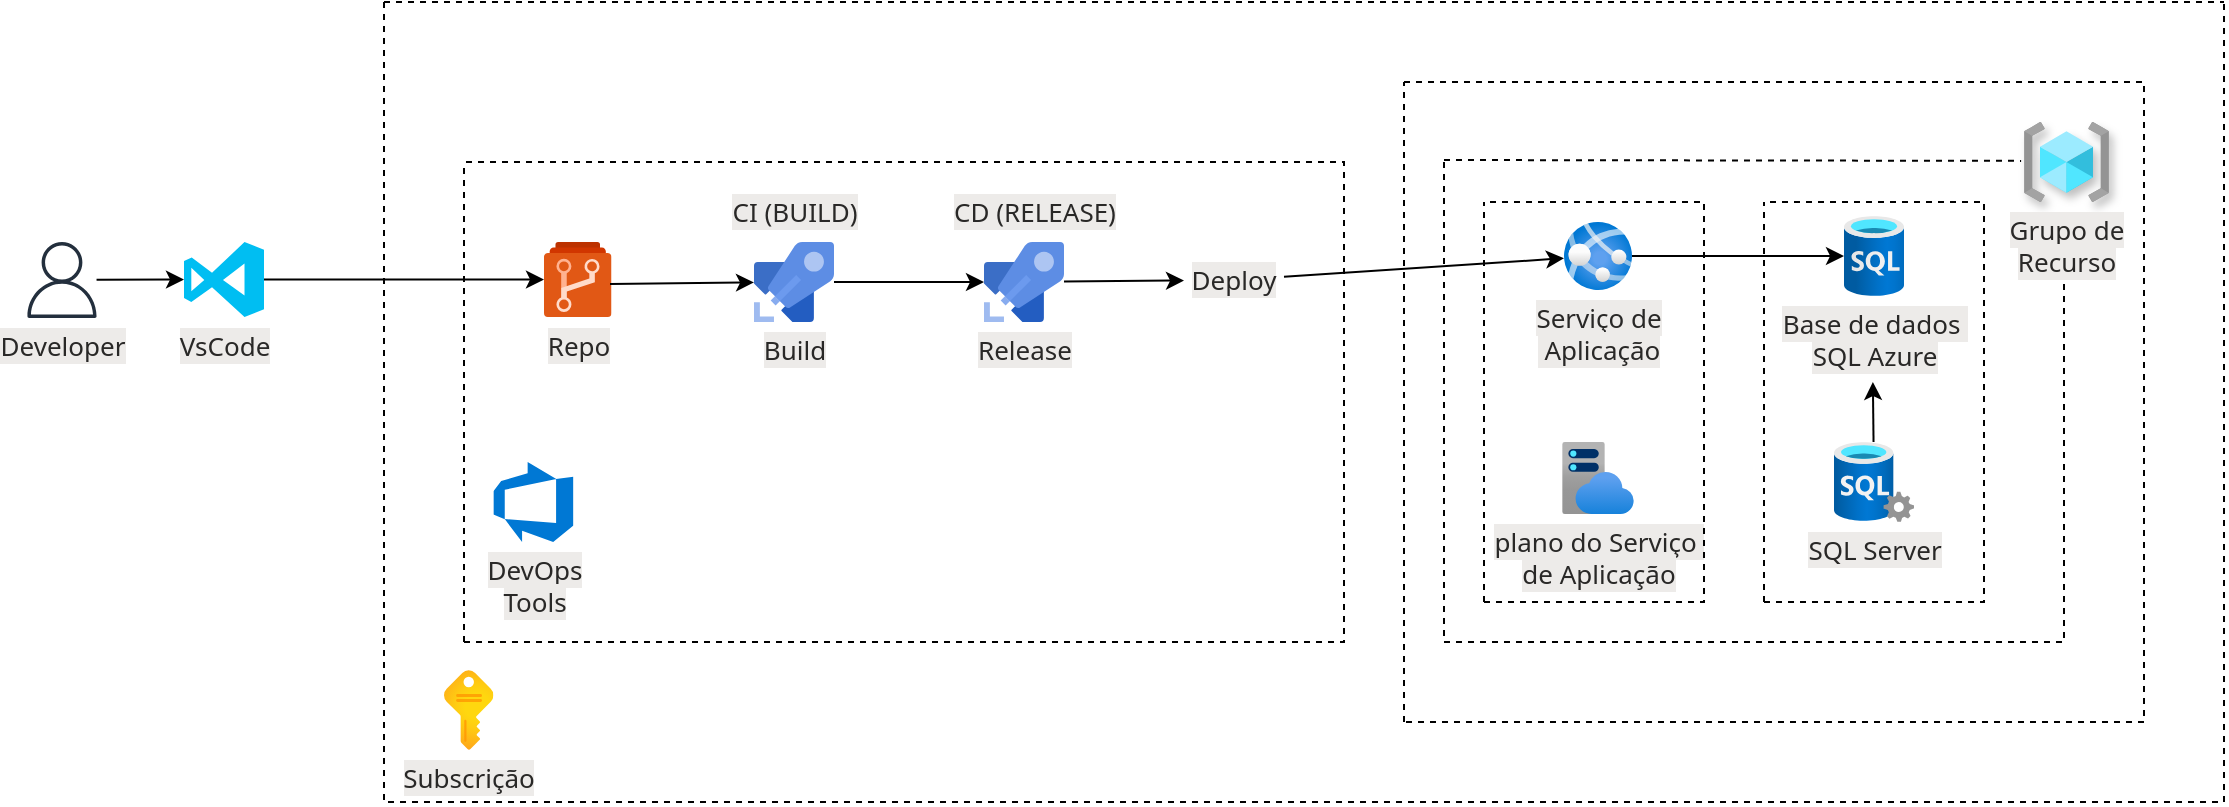 <mxfile version="24.4.4" type="device">
  <diagram name="Página-1" id="SqilaWGb4T_nHLV0RARP">
    <mxGraphModel dx="1327" dy="580" grid="1" gridSize="10" guides="1" tooltips="1" connect="1" arrows="1" fold="1" page="1" pageScale="1" pageWidth="1169" pageHeight="827" math="0" shadow="0">
      <root>
        <mxCell id="0" />
        <mxCell id="1" parent="0" />
        <mxCell id="jdurV-6CWMv3BGpybMww-6" value="" style="endArrow=none;dashed=1;html=1;rounded=0;" edge="1" parent="1">
          <mxGeometry width="50" height="50" relative="1" as="geometry">
            <mxPoint x="200" y="120" as="sourcePoint" />
            <mxPoint x="1120" y="120" as="targetPoint" />
            <Array as="points">
              <mxPoint x="200" y="520" />
              <mxPoint x="1120" y="520" />
            </Array>
          </mxGeometry>
        </mxCell>
        <mxCell id="jdurV-6CWMv3BGpybMww-9" value="" style="endArrow=none;dashed=1;html=1;rounded=0;" edge="1" parent="1">
          <mxGeometry width="50" height="50" relative="1" as="geometry">
            <mxPoint x="200" y="120" as="sourcePoint" />
            <mxPoint x="1120" y="120" as="targetPoint" />
          </mxGeometry>
        </mxCell>
        <mxCell id="jdurV-6CWMv3BGpybMww-12" value="&lt;span style=&quot;color: rgb(41, 40, 39); font-family: az_ea_font, &amp;quot;Segoe UI&amp;quot;, az_font, system-ui, -apple-system, system-ui, Roboto, Oxygen, Ubuntu, Cantarell, &amp;quot;Open Sans&amp;quot;, &amp;quot;Helvetica Neue&amp;quot;, sans-serif; font-size: 13px; text-align: left; background-color: rgb(237, 235, 233);&quot;&gt;Developer&lt;/span&gt;" style="sketch=0;outlineConnect=0;fontColor=#232F3E;gradientColor=none;fillColor=#232F3D;strokeColor=none;dashed=0;verticalLabelPosition=bottom;verticalAlign=top;align=center;html=1;fontSize=12;fontStyle=0;aspect=fixed;pointerEvents=1;shape=mxgraph.aws4.user;" vertex="1" parent="1">
          <mxGeometry x="20" y="240" width="38" height="38" as="geometry" />
        </mxCell>
        <mxCell id="jdurV-6CWMv3BGpybMww-13" value="&lt;div style=&quot;text-align: left;&quot;&gt;&lt;font face=&quot;az_ea_font, Segoe UI, az_font, system-ui, -apple-system, system-ui, Roboto, Oxygen, Ubuntu, Cantarell, Open Sans, Helvetica Neue, sans-serif&quot; color=&quot;#292827&quot;&gt;&lt;span style=&quot;font-size: 13px; background-color: rgb(237, 235, 233);&quot;&gt;VsCode&lt;/span&gt;&lt;/font&gt;&lt;/div&gt;" style="verticalLabelPosition=bottom;html=1;verticalAlign=top;align=center;strokeColor=none;fillColor=#00BEF2;shape=mxgraph.azure.visual_studio_online;" vertex="1" parent="1">
          <mxGeometry x="100" y="240" width="40" height="37.5" as="geometry" />
        </mxCell>
        <mxCell id="jdurV-6CWMv3BGpybMww-15" value="" style="endArrow=classic;html=1;rounded=0;entryX=0;entryY=0.5;entryDx=0;entryDy=0;entryPerimeter=0;" edge="1" parent="1" source="jdurV-6CWMv3BGpybMww-12" target="jdurV-6CWMv3BGpybMww-13">
          <mxGeometry width="50" height="50" relative="1" as="geometry">
            <mxPoint x="95" y="328" as="sourcePoint" />
            <mxPoint x="145" y="278" as="targetPoint" />
          </mxGeometry>
        </mxCell>
        <mxCell id="jdurV-6CWMv3BGpybMww-17" value="" style="endArrow=classic;html=1;rounded=0;exitX=1;exitY=0.5;exitDx=0;exitDy=0;exitPerimeter=0;" edge="1" parent="1" source="jdurV-6CWMv3BGpybMww-13" target="jdurV-6CWMv3BGpybMww-35">
          <mxGeometry width="50" height="50" relative="1" as="geometry">
            <mxPoint x="520" y="240" as="sourcePoint" />
            <mxPoint x="270" y="259" as="targetPoint" />
          </mxGeometry>
        </mxCell>
        <mxCell id="jdurV-6CWMv3BGpybMww-25" value="&lt;span style=&quot;color: rgb(41, 40, 39); font-family: az_ea_font, &amp;quot;Segoe UI&amp;quot;, az_font, system-ui, -apple-system, &amp;quot;system-ui&amp;quot;, Roboto, Oxygen, Ubuntu, Cantarell, &amp;quot;Open Sans&amp;quot;, &amp;quot;Helvetica Neue&amp;quot;, sans-serif; font-size: 13px; text-align: left; background-color: rgb(237, 235, 233);&quot;&gt;Serviço de&lt;/span&gt;&lt;div&gt;&lt;span style=&quot;color: rgb(41, 40, 39); font-family: az_ea_font, &amp;quot;Segoe UI&amp;quot;, az_font, system-ui, -apple-system, &amp;quot;system-ui&amp;quot;, Roboto, Oxygen, Ubuntu, Cantarell, &amp;quot;Open Sans&amp;quot;, &amp;quot;Helvetica Neue&amp;quot;, sans-serif; font-size: 13px; text-align: left; background-color: rgb(237, 235, 233);&quot;&gt;&amp;nbsp;Aplicação&lt;/span&gt;&lt;/div&gt;" style="image;aspect=fixed;html=1;points=[];align=center;fontSize=12;image=img/lib/azure2/app_services/App_Services.svg;" vertex="1" parent="1">
          <mxGeometry x="790" y="230" width="34" height="34" as="geometry" />
        </mxCell>
        <mxCell id="jdurV-6CWMv3BGpybMww-26" value="&lt;span style=&quot;color: rgb(41, 40, 39); font-family: az_ea_font, &amp;quot;Segoe UI&amp;quot;, az_font, system-ui, -apple-system, &amp;quot;system-ui&amp;quot;, Roboto, Oxygen, Ubuntu, Cantarell, &amp;quot;Open Sans&amp;quot;, &amp;quot;Helvetica Neue&amp;quot;, sans-serif; font-size: 13px; text-align: left; background-color: rgb(237, 235, 233);&quot;&gt;plano do Serviço&amp;nbsp;&lt;/span&gt;&lt;div&gt;&lt;span style=&quot;color: rgb(41, 40, 39); font-family: az_ea_font, &amp;quot;Segoe UI&amp;quot;, az_font, system-ui, -apple-system, &amp;quot;system-ui&amp;quot;, Roboto, Oxygen, Ubuntu, Cantarell, &amp;quot;Open Sans&amp;quot;, &amp;quot;Helvetica Neue&amp;quot;, sans-serif; font-size: 13px; text-align: left; background-color: rgb(237, 235, 233);&quot;&gt;de Aplicação&lt;/span&gt;&lt;/div&gt;" style="image;aspect=fixed;html=1;points=[];align=center;fontSize=12;image=img/lib/azure2/app_services/App_Service_Plans.svg;" vertex="1" parent="1">
          <mxGeometry x="789" y="340" width="36" height="36" as="geometry" />
        </mxCell>
        <mxCell id="jdurV-6CWMv3BGpybMww-29" value="&lt;span style=&quot;color: rgb(41, 40, 39); font-family: az_ea_font, &amp;quot;Segoe UI&amp;quot;, az_font, system-ui, -apple-system, &amp;quot;system-ui&amp;quot;, Roboto, Oxygen, Ubuntu, Cantarell, &amp;quot;Open Sans&amp;quot;, &amp;quot;Helvetica Neue&amp;quot;, sans-serif; font-size: 13px; text-align: left; background-color: rgb(237, 235, 233);&quot;&gt;Base de dados&amp;nbsp;&lt;/span&gt;&lt;div&gt;&lt;span style=&quot;color: rgb(41, 40, 39); font-family: az_ea_font, &amp;quot;Segoe UI&amp;quot;, az_font, system-ui, -apple-system, &amp;quot;system-ui&amp;quot;, Roboto, Oxygen, Ubuntu, Cantarell, &amp;quot;Open Sans&amp;quot;, &amp;quot;Helvetica Neue&amp;quot;, sans-serif; font-size: 13px; text-align: left; background-color: rgb(237, 235, 233);&quot;&gt;SQL Azure&lt;/span&gt;&lt;/div&gt;" style="image;aspect=fixed;html=1;points=[];align=center;fontSize=12;image=img/lib/azure2/databases/SQL_Database.svg;" vertex="1" parent="1">
          <mxGeometry x="930" y="227" width="30" height="40" as="geometry" />
        </mxCell>
        <mxCell id="jdurV-6CWMv3BGpybMww-30" value="&lt;span style=&quot;color: rgb(41, 40, 39); font-family: az_ea_font, &amp;quot;Segoe UI&amp;quot;, az_font, system-ui, -apple-system, &amp;quot;system-ui&amp;quot;, Roboto, Oxygen, Ubuntu, Cantarell, &amp;quot;Open Sans&amp;quot;, &amp;quot;Helvetica Neue&amp;quot;, sans-serif; font-size: 13px; text-align: left; background-color: rgb(237, 235, 233);&quot;&gt;SQL Server&lt;/span&gt;" style="image;aspect=fixed;html=1;points=[];align=center;fontSize=12;image=img/lib/azure2/databases/SQL_Server.svg;" vertex="1" parent="1">
          <mxGeometry x="925" y="340" width="40" height="40" as="geometry" />
        </mxCell>
        <mxCell id="jdurV-6CWMv3BGpybMww-32" value="&lt;span style=&quot;color: rgb(41, 40, 39); font-family: az_ea_font, &amp;quot;Segoe UI&amp;quot;, az_font, system-ui, -apple-system, &amp;quot;system-ui&amp;quot;, Roboto, Oxygen, Ubuntu, Cantarell, &amp;quot;Open Sans&amp;quot;, &amp;quot;Helvetica Neue&amp;quot;, sans-serif; font-size: 13px; text-align: left; background-color: rgb(237, 235, 233);&quot;&gt;Grupo de&lt;/span&gt;&lt;div&gt;&lt;span style=&quot;color: rgb(41, 40, 39); font-family: az_ea_font, &amp;quot;Segoe UI&amp;quot;, az_font, system-ui, -apple-system, &amp;quot;system-ui&amp;quot;, Roboto, Oxygen, Ubuntu, Cantarell, &amp;quot;Open Sans&amp;quot;, &amp;quot;Helvetica Neue&amp;quot;, sans-serif; font-size: 13px; text-align: left; background-color: rgb(237, 235, 233);&quot;&gt;Recurso&lt;/span&gt;&lt;/div&gt;" style="image;aspect=fixed;html=1;points=[];align=center;fontSize=12;image=img/lib/azure2/general/Resource_Groups.svg;shadow=1;" vertex="1" parent="1">
          <mxGeometry x="1020" y="180" width="42.5" height="40" as="geometry" />
        </mxCell>
        <mxCell id="jdurV-6CWMv3BGpybMww-33" value="&lt;span style=&quot;color: rgb(41, 40, 39); font-family: az_ea_font, &amp;quot;Segoe UI&amp;quot;, az_font, system-ui, -apple-system, system-ui, Roboto, Oxygen, Ubuntu, Cantarell, &amp;quot;Open Sans&amp;quot;, &amp;quot;Helvetica Neue&amp;quot;, sans-serif; font-size: 13px; text-align: left; background-color: rgb(237, 235, 233);&quot;&gt;Subscrição&lt;/span&gt;" style="image;aspect=fixed;html=1;points=[];align=center;fontSize=12;image=img/lib/azure2/internet_of_things/Time_Series_Insights_Access_Policies.svg;" vertex="1" parent="1">
          <mxGeometry x="230" y="454" width="24.71" height="40" as="geometry" />
        </mxCell>
        <mxCell id="jdurV-6CWMv3BGpybMww-34" value="&lt;span style=&quot;color: rgb(41, 40, 39); font-family: az_ea_font, &amp;quot;Segoe UI&amp;quot;, az_font, system-ui, -apple-system, system-ui, Roboto, Oxygen, Ubuntu, Cantarell, &amp;quot;Open Sans&amp;quot;, &amp;quot;Helvetica Neue&amp;quot;, sans-serif; font-size: 13px; text-align: left; background-color: rgb(237, 235, 233);&quot;&gt;DevOps&lt;/span&gt;&lt;div&gt;&lt;span style=&quot;color: rgb(41, 40, 39); font-family: az_ea_font, &amp;quot;Segoe UI&amp;quot;, az_font, system-ui, -apple-system, system-ui, Roboto, Oxygen, Ubuntu, Cantarell, &amp;quot;Open Sans&amp;quot;, &amp;quot;Helvetica Neue&amp;quot;, sans-serif; font-size: 13px; text-align: left; background-color: rgb(237, 235, 233);&quot;&gt;Tools&lt;/span&gt;&lt;/div&gt;" style="image;sketch=0;aspect=fixed;html=1;points=[];align=center;fontSize=12;image=img/lib/mscae/Azure_DevOps.svg;" vertex="1" parent="1">
          <mxGeometry x="254.71" y="350" width="40" height="40" as="geometry" />
        </mxCell>
        <mxCell id="jdurV-6CWMv3BGpybMww-35" value="&lt;span style=&quot;color: rgb(41, 40, 39); font-family: az_ea_font, &amp;quot;Segoe UI&amp;quot;, az_font, system-ui, -apple-system, system-ui, Roboto, Oxygen, Ubuntu, Cantarell, &amp;quot;Open Sans&amp;quot;, &amp;quot;Helvetica Neue&amp;quot;, sans-serif; font-size: 13px; text-align: left; background-color: rgb(237, 235, 233);&quot;&gt;Repo&lt;/span&gt;" style="image;sketch=0;aspect=fixed;html=1;points=[];align=center;fontSize=12;image=img/lib/mscae/Azure_Repos.svg;" vertex="1" parent="1">
          <mxGeometry x="280" y="240" width="33.75" height="37.5" as="geometry" />
        </mxCell>
        <mxCell id="jdurV-6CWMv3BGpybMww-37" value="&lt;span style=&quot;color: rgb(41, 40, 39); font-family: az_ea_font, &amp;quot;Segoe UI&amp;quot;, az_font, system-ui, -apple-system, system-ui, Roboto, Oxygen, Ubuntu, Cantarell, &amp;quot;Open Sans&amp;quot;, &amp;quot;Helvetica Neue&amp;quot;, sans-serif; font-size: 13px; text-align: left; background-color: rgb(237, 235, 233);&quot;&gt;Build&lt;/span&gt;" style="image;sketch=0;aspect=fixed;html=1;points=[];align=center;fontSize=12;image=img/lib/mscae/Azure_Pipelines.svg;" vertex="1" parent="1">
          <mxGeometry x="385" y="240" width="40" height="40" as="geometry" />
        </mxCell>
        <mxCell id="jdurV-6CWMv3BGpybMww-40" value="" style="endArrow=none;dashed=1;html=1;rounded=0;" edge="1" parent="1">
          <mxGeometry width="50" height="50" relative="1" as="geometry">
            <mxPoint x="240" y="440" as="sourcePoint" />
            <mxPoint x="240" y="200" as="targetPoint" />
            <Array as="points">
              <mxPoint x="460" y="440" />
              <mxPoint x="680" y="440" />
              <mxPoint x="680" y="200" />
            </Array>
          </mxGeometry>
        </mxCell>
        <mxCell id="jdurV-6CWMv3BGpybMww-41" value="" style="endArrow=none;dashed=1;html=1;rounded=0;" edge="1" parent="1">
          <mxGeometry width="50" height="50" relative="1" as="geometry">
            <mxPoint x="240" y="440" as="sourcePoint" />
            <mxPoint x="240" y="200" as="targetPoint" />
          </mxGeometry>
        </mxCell>
        <mxCell id="jdurV-6CWMv3BGpybMww-43" value="&lt;span style=&quot;color: rgb(41, 40, 39); font-family: az_ea_font, &amp;quot;Segoe UI&amp;quot;, az_font, system-ui, -apple-system, system-ui, Roboto, Oxygen, Ubuntu, Cantarell, &amp;quot;Open Sans&amp;quot;, &amp;quot;Helvetica Neue&amp;quot;, sans-serif; font-size: 13px; text-align: left; background-color: rgb(237, 235, 233);&quot;&gt;Release&lt;/span&gt;" style="image;sketch=0;aspect=fixed;html=1;points=[];align=center;fontSize=12;image=img/lib/mscae/Azure_Pipelines.svg;" vertex="1" parent="1">
          <mxGeometry x="500" y="240" width="40" height="40" as="geometry" />
        </mxCell>
        <mxCell id="jdurV-6CWMv3BGpybMww-50" value="&lt;div style=&quot;text-align: left;&quot;&gt;&lt;font face=&quot;az_ea_font, Segoe UI, az_font, system-ui, -apple-system, system-ui, Roboto, Oxygen, Ubuntu, Cantarell, Open Sans, Helvetica Neue, sans-serif&quot; color=&quot;#292827&quot;&gt;&lt;span style=&quot;font-size: 13px; background-color: rgb(237, 235, 233);&quot;&gt;CI (BUILD)&lt;/span&gt;&lt;/font&gt;&lt;/div&gt;" style="text;html=1;align=center;verticalAlign=middle;resizable=0;points=[];autosize=1;strokeColor=none;fillColor=none;" vertex="1" parent="1">
          <mxGeometry x="360" y="210" width="90" height="30" as="geometry" />
        </mxCell>
        <mxCell id="jdurV-6CWMv3BGpybMww-51" value="&lt;span style=&quot;color: rgb(41, 40, 39); font-family: az_ea_font, &amp;quot;Segoe UI&amp;quot;, az_font, system-ui, -apple-system, system-ui, Roboto, Oxygen, Ubuntu, Cantarell, &amp;quot;Open Sans&amp;quot;, &amp;quot;Helvetica Neue&amp;quot;, sans-serif; font-size: 13px; text-align: left; background-color: rgb(237, 235, 233);&quot;&gt;CD (RELEASE)&lt;/span&gt;" style="text;html=1;align=center;verticalAlign=middle;resizable=0;points=[];autosize=1;strokeColor=none;fillColor=none;" vertex="1" parent="1">
          <mxGeometry x="470" y="210" width="110" height="30" as="geometry" />
        </mxCell>
        <mxCell id="jdurV-6CWMv3BGpybMww-52" value="" style="endArrow=classic;html=1;rounded=0;exitX=0.978;exitY=0.56;exitDx=0;exitDy=0;exitPerimeter=0;" edge="1" parent="1" source="jdurV-6CWMv3BGpybMww-35" target="jdurV-6CWMv3BGpybMww-37">
          <mxGeometry width="50" height="50" relative="1" as="geometry">
            <mxPoint x="490" y="370" as="sourcePoint" />
            <mxPoint x="540" y="320" as="targetPoint" />
          </mxGeometry>
        </mxCell>
        <mxCell id="jdurV-6CWMv3BGpybMww-53" value="" style="endArrow=classic;html=1;rounded=0;" edge="1" parent="1" source="jdurV-6CWMv3BGpybMww-37" target="jdurV-6CWMv3BGpybMww-43">
          <mxGeometry width="50" height="50" relative="1" as="geometry">
            <mxPoint x="500" y="380" as="sourcePoint" />
            <mxPoint x="550" y="330" as="targetPoint" />
          </mxGeometry>
        </mxCell>
        <mxCell id="jdurV-6CWMv3BGpybMww-56" value="" style="endArrow=classic;html=1;rounded=0;" edge="1" parent="1" source="jdurV-6CWMv3BGpybMww-43" target="jdurV-6CWMv3BGpybMww-57">
          <mxGeometry width="50" height="50" relative="1" as="geometry">
            <mxPoint x="490" y="370" as="sourcePoint" />
            <mxPoint x="600" y="260" as="targetPoint" />
          </mxGeometry>
        </mxCell>
        <mxCell id="jdurV-6CWMv3BGpybMww-57" value="&lt;span style=&quot;color: rgb(41, 40, 39); font-family: az_ea_font, &amp;quot;Segoe UI&amp;quot;, az_font, system-ui, -apple-system, system-ui, Roboto, Oxygen, Ubuntu, Cantarell, &amp;quot;Open Sans&amp;quot;, &amp;quot;Helvetica Neue&amp;quot;, sans-serif; font-size: 13px; text-align: left; text-wrap: nowrap; background-color: rgb(237, 235, 233);&quot;&gt;Deploy&lt;/span&gt;" style="text;html=1;align=center;verticalAlign=middle;whiteSpace=wrap;rounded=0;" vertex="1" parent="1">
          <mxGeometry x="600" y="240" width="50" height="38" as="geometry" />
        </mxCell>
        <mxCell id="jdurV-6CWMv3BGpybMww-58" value="" style="endArrow=none;dashed=1;html=1;rounded=0;" edge="1" parent="1">
          <mxGeometry width="50" height="50" relative="1" as="geometry">
            <mxPoint x="710" y="160" as="sourcePoint" />
            <mxPoint x="710" y="480" as="targetPoint" />
            <Array as="points">
              <mxPoint x="1080" y="160" />
              <mxPoint x="1080" y="480" />
              <mxPoint x="920" y="480" />
            </Array>
          </mxGeometry>
        </mxCell>
        <mxCell id="jdurV-6CWMv3BGpybMww-59" value="" style="endArrow=none;dashed=1;html=1;rounded=0;" edge="1" parent="1">
          <mxGeometry width="50" height="50" relative="1" as="geometry">
            <mxPoint x="710" y="480" as="sourcePoint" />
            <mxPoint x="710" y="160" as="targetPoint" />
          </mxGeometry>
        </mxCell>
        <mxCell id="jdurV-6CWMv3BGpybMww-60" value="" style="endArrow=none;dashed=1;html=1;rounded=0;" edge="1" parent="1">
          <mxGeometry width="50" height="50" relative="1" as="geometry">
            <mxPoint x="730" y="200" as="sourcePoint" />
            <mxPoint x="1040" y="260" as="targetPoint" />
            <Array as="points">
              <mxPoint x="730" y="440" />
              <mxPoint x="1040" y="440" />
            </Array>
          </mxGeometry>
        </mxCell>
        <mxCell id="jdurV-6CWMv3BGpybMww-62" value="" style="endArrow=none;dashed=1;html=1;rounded=0;entryX=-0.034;entryY=0.486;entryDx=0;entryDy=0;entryPerimeter=0;" edge="1" parent="1" target="jdurV-6CWMv3BGpybMww-32">
          <mxGeometry width="50" height="50" relative="1" as="geometry">
            <mxPoint x="730" y="199" as="sourcePoint" />
            <mxPoint x="630" y="340" as="targetPoint" />
          </mxGeometry>
        </mxCell>
        <mxCell id="jdurV-6CWMv3BGpybMww-64" value="" style="endArrow=none;dashed=1;html=1;rounded=0;" edge="1" parent="1">
          <mxGeometry width="50" height="50" relative="1" as="geometry">
            <mxPoint x="750" y="420" as="sourcePoint" />
            <mxPoint x="750" y="220" as="targetPoint" />
            <Array as="points">
              <mxPoint x="860" y="420" />
              <mxPoint x="860" y="220" />
            </Array>
          </mxGeometry>
        </mxCell>
        <mxCell id="jdurV-6CWMv3BGpybMww-65" value="" style="endArrow=none;dashed=1;html=1;rounded=0;" edge="1" parent="1">
          <mxGeometry width="50" height="50" relative="1" as="geometry">
            <mxPoint x="750" y="420" as="sourcePoint" />
            <mxPoint x="750" y="220" as="targetPoint" />
          </mxGeometry>
        </mxCell>
        <mxCell id="jdurV-6CWMv3BGpybMww-66" value="" style="endArrow=none;dashed=1;html=1;rounded=0;" edge="1" parent="1">
          <mxGeometry width="50" height="50" relative="1" as="geometry">
            <mxPoint x="890" y="420" as="sourcePoint" />
            <mxPoint x="890" y="220" as="targetPoint" />
            <Array as="points">
              <mxPoint x="1000" y="420" />
              <mxPoint x="1000" y="220" />
            </Array>
          </mxGeometry>
        </mxCell>
        <mxCell id="jdurV-6CWMv3BGpybMww-67" value="" style="endArrow=none;dashed=1;html=1;rounded=0;" edge="1" parent="1">
          <mxGeometry width="50" height="50" relative="1" as="geometry">
            <mxPoint x="890" y="420" as="sourcePoint" />
            <mxPoint x="890" y="220" as="targetPoint" />
          </mxGeometry>
        </mxCell>
        <mxCell id="jdurV-6CWMv3BGpybMww-69" value="" style="endArrow=classic;html=1;rounded=0;" edge="1" parent="1" source="jdurV-6CWMv3BGpybMww-30">
          <mxGeometry width="50" height="50" relative="1" as="geometry">
            <mxPoint x="944.44" y="330" as="sourcePoint" />
            <mxPoint x="944.44" y="310" as="targetPoint" />
          </mxGeometry>
        </mxCell>
        <mxCell id="jdurV-6CWMv3BGpybMww-72" value="" style="endArrow=classic;html=1;rounded=0;" edge="1" parent="1" source="jdurV-6CWMv3BGpybMww-57" target="jdurV-6CWMv3BGpybMww-25">
          <mxGeometry width="50" height="50" relative="1" as="geometry">
            <mxPoint x="670" y="247.44" as="sourcePoint" />
            <mxPoint x="730" y="246.44" as="targetPoint" />
          </mxGeometry>
        </mxCell>
        <mxCell id="jdurV-6CWMv3BGpybMww-73" value="" style="endArrow=classic;html=1;rounded=0;" edge="1" parent="1" source="jdurV-6CWMv3BGpybMww-25" target="jdurV-6CWMv3BGpybMww-29">
          <mxGeometry width="50" height="50" relative="1" as="geometry">
            <mxPoint x="825" y="204.5" as="sourcePoint" />
            <mxPoint x="965" y="195.5" as="targetPoint" />
          </mxGeometry>
        </mxCell>
      </root>
    </mxGraphModel>
  </diagram>
</mxfile>
